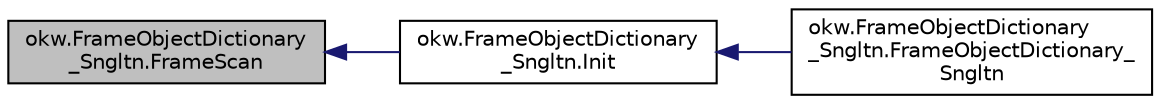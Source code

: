 digraph "okw.FrameObjectDictionary_Sngltn.FrameScan"
{
 // INTERACTIVE_SVG=YES
  edge [fontname="Helvetica",fontsize="10",labelfontname="Helvetica",labelfontsize="10"];
  node [fontname="Helvetica",fontsize="10",shape=record];
  rankdir="LR";
  Node33 [label="okw.FrameObjectDictionary\l_Sngltn.FrameScan",height=0.2,width=0.4,color="black", fillcolor="grey75", style="filled", fontcolor="black"];
  Node33 -> Node34 [dir="back",color="midnightblue",fontsize="10",style="solid",fontname="Helvetica"];
  Node34 [label="okw.FrameObjectDictionary\l_Sngltn.Init",height=0.2,width=0.4,color="black", fillcolor="white", style="filled",URL="$classokw_1_1_frame_object_dictionary___sngltn.html#a4ded18b45836e476241446a612b8d9a6",tooltip="Methode initialisiert diese Klasse. "];
  Node34 -> Node35 [dir="back",color="midnightblue",fontsize="10",style="solid",fontname="Helvetica"];
  Node35 [label="okw.FrameObjectDictionary\l_Sngltn.FrameObjectDictionary_\lSngltn",height=0.2,width=0.4,color="black", fillcolor="white", style="filled",URL="$classokw_1_1_frame_object_dictionary___sngltn.html#aca3d4bf06ca665795304f02b1bbe24eb",tooltip="Konstuktor der Klasse. "];
}
